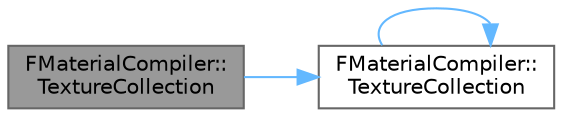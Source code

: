 digraph "FMaterialCompiler::TextureCollection"
{
 // INTERACTIVE_SVG=YES
 // LATEX_PDF_SIZE
  bgcolor="transparent";
  edge [fontname=Helvetica,fontsize=10,labelfontname=Helvetica,labelfontsize=10];
  node [fontname=Helvetica,fontsize=10,shape=box,height=0.2,width=0.4];
  rankdir="LR";
  Node1 [id="Node000001",label="FMaterialCompiler::\lTextureCollection",height=0.2,width=0.4,color="gray40", fillcolor="grey60", style="filled", fontcolor="black",tooltip=" "];
  Node1 -> Node2 [id="edge1_Node000001_Node000002",color="steelblue1",style="solid",tooltip=" "];
  Node2 [id="Node000002",label="FMaterialCompiler::\lTextureCollection",height=0.2,width=0.4,color="grey40", fillcolor="white", style="filled",URL="$d6/dca/classFMaterialCompiler.html#a7d1a886103e97430aef24be5b7449eb8",tooltip=" "];
  Node2 -> Node2 [id="edge2_Node000002_Node000002",color="steelblue1",style="solid",tooltip=" "];
}
